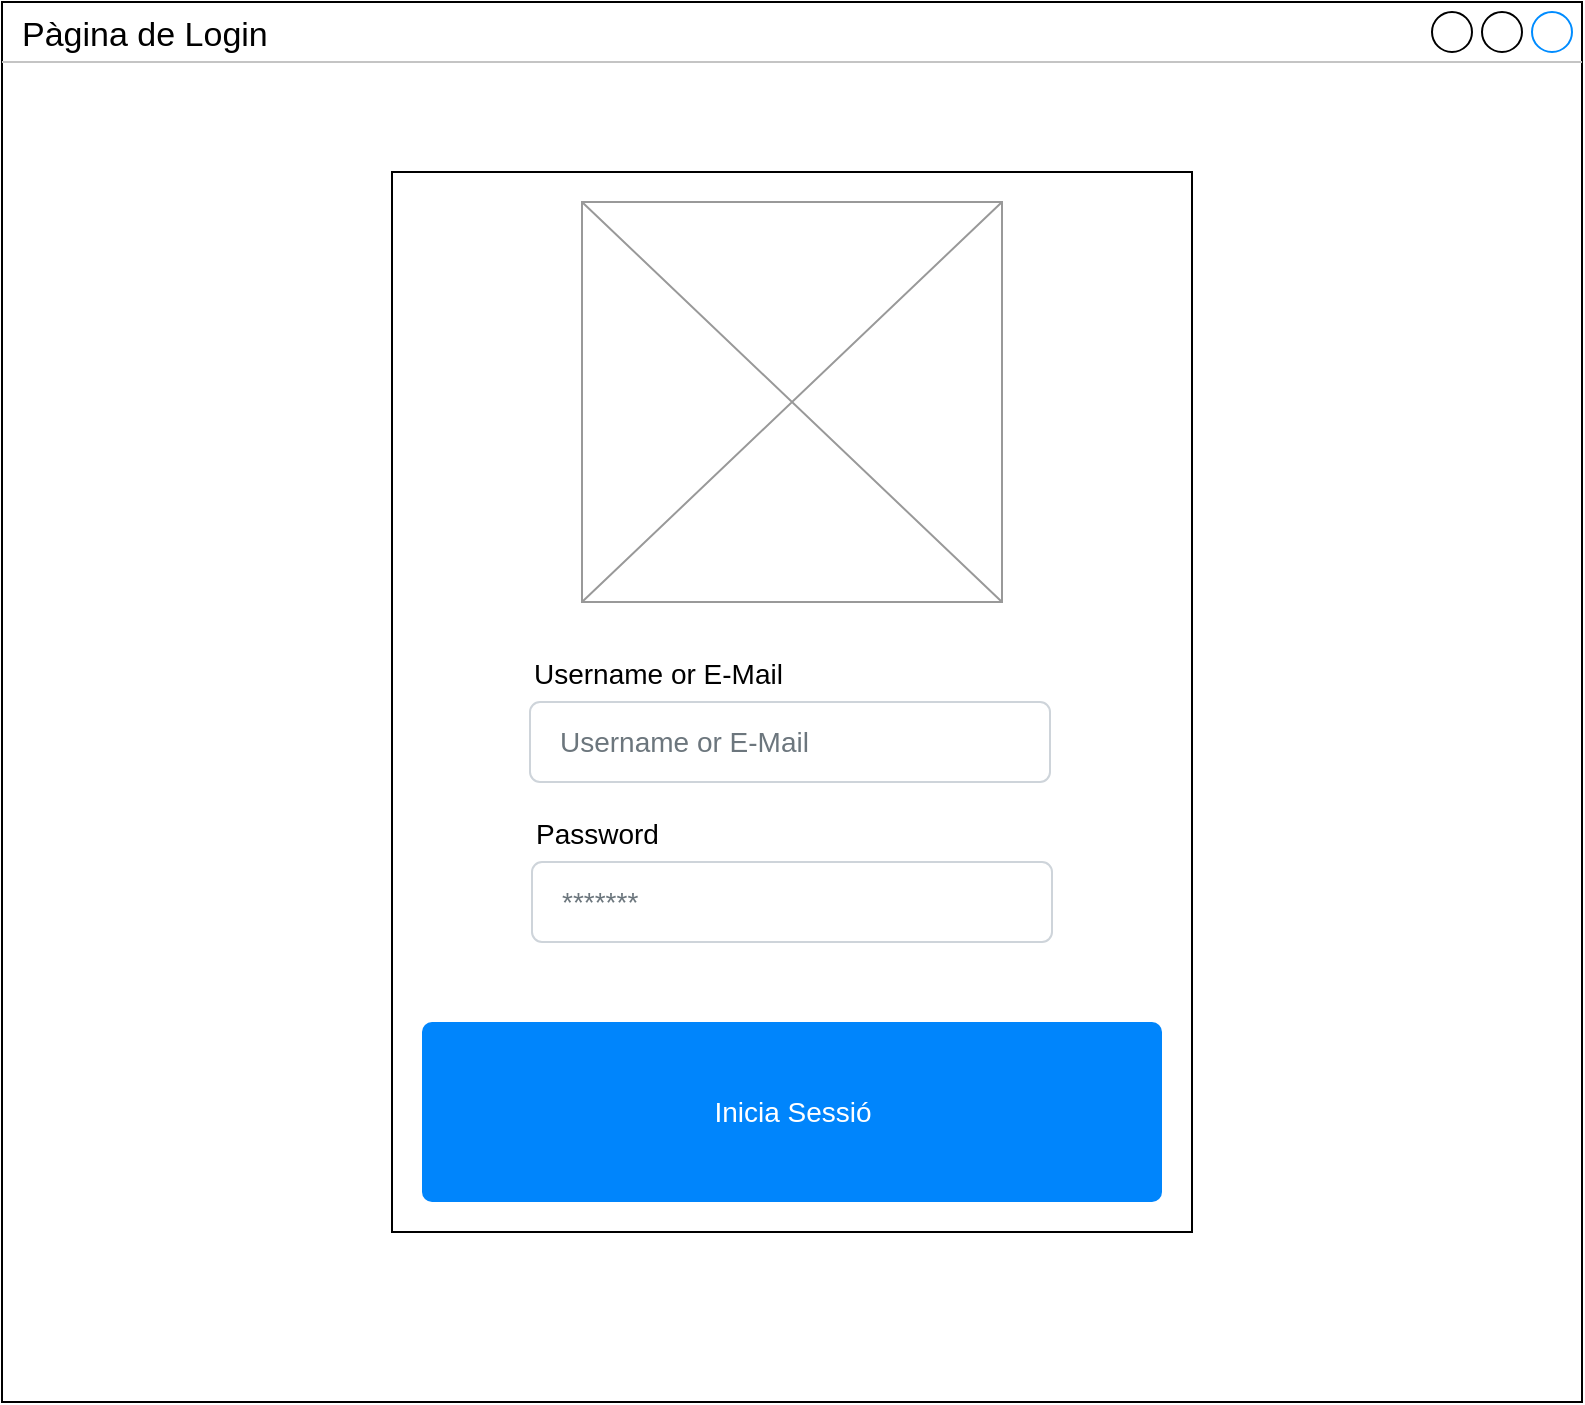 <mxfile>
    <diagram id="RnWDRajf3cZv61y6TUne" name="Page-1">
        <mxGraphModel dx="1038" dy="740" grid="1" gridSize="10" guides="1" tooltips="1" connect="1" arrows="1" fold="1" page="1" pageScale="1" pageWidth="827" pageHeight="1169" math="0" shadow="0">
            <root>
                <mxCell id="0"/>
                <mxCell id="1" parent="0"/>
                <mxCell id="2" value="Pàgina de Login" style="strokeWidth=1;shadow=0;dashed=0;align=center;html=1;shape=mxgraph.mockup.containers.window;align=left;verticalAlign=top;spacingLeft=8;strokeColor2=#008cff;strokeColor3=#c4c4c4;mainText=;fontSize=17;labelBackgroundColor=none;" vertex="1" parent="1">
                    <mxGeometry x="20" y="20" width="790" height="700" as="geometry"/>
                </mxCell>
                <mxCell id="4" value="" style="rounded=0;whiteSpace=wrap;html=1;" vertex="1" parent="1">
                    <mxGeometry x="215" y="105" width="400" height="530" as="geometry"/>
                </mxCell>
                <mxCell id="5" value="" style="verticalLabelPosition=bottom;shadow=0;dashed=0;align=center;html=1;verticalAlign=top;strokeWidth=1;shape=mxgraph.mockup.graphics.simpleIcon;strokeColor=#999999;" vertex="1" parent="1">
                    <mxGeometry x="310" y="120" width="210" height="200" as="geometry"/>
                </mxCell>
                <mxCell id="7" value="Username or E-Mail" style="fillColor=none;strokeColor=none;align=left;fontSize=14;" vertex="1" parent="1">
                    <mxGeometry x="284" y="340" width="150" height="30" as="geometry"/>
                </mxCell>
                <mxCell id="8" value="Username or E-Mail" style="html=1;shadow=0;dashed=0;shape=mxgraph.bootstrap.rrect;rSize=5;fillColor=#ffffff;strokeColor=#CED4DA;align=left;spacing=15;fontSize=14;fontColor=#6C767D;" vertex="1" parent="1">
                    <mxGeometry x="284" y="370" width="260" height="40" as="geometry"/>
                </mxCell>
                <mxCell id="9" value="Password" style="fillColor=none;strokeColor=none;align=left;fontSize=14;" vertex="1" parent="1">
                    <mxGeometry x="285" y="420" width="100" height="30" as="geometry"/>
                </mxCell>
                <mxCell id="10" value="*******" style="html=1;shadow=0;dashed=0;shape=mxgraph.bootstrap.rrect;rSize=5;fillColor=#ffffff;strokeColor=#CED4DA;align=left;spacing=15;fontSize=14;fontColor=#6C767D;" vertex="1" parent="1">
                    <mxGeometry x="285" y="450" width="260" height="40" as="geometry"/>
                </mxCell>
                <mxCell id="23" value="Inicia Sessió" style="html=1;shadow=0;dashed=0;shape=mxgraph.bootstrap.rrect;rSize=5;fillColor=#0085FC;strokeColor=none;align=center;spacing=15;fontSize=14;fontColor=#ffffff;" vertex="1" parent="1">
                    <mxGeometry x="230" y="530" width="370" height="90" as="geometry"/>
                </mxCell>
            </root>
        </mxGraphModel>
    </diagram>
</mxfile>
